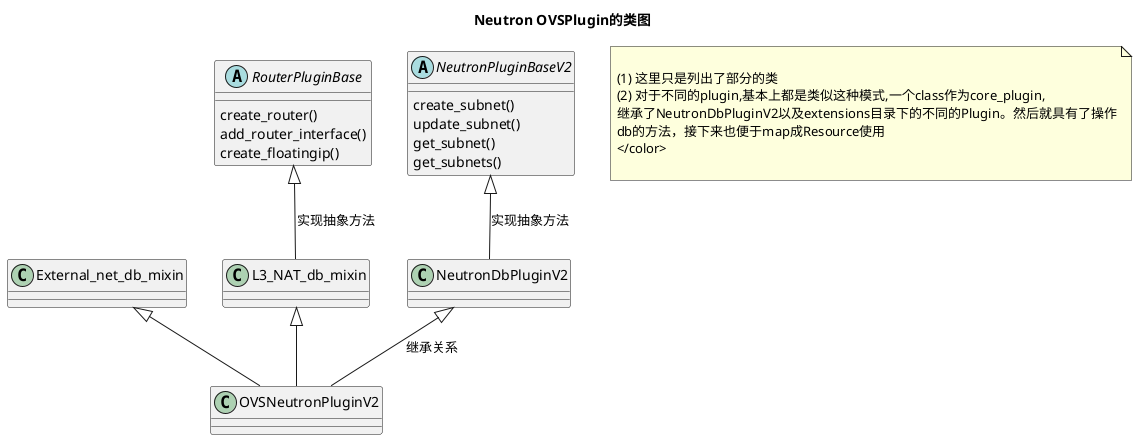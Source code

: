 @startuml

title Neutron OVSPlugin的类图

NeutronDbPluginV2 <|-- OVSNeutronPluginV2 : 继承关系
External_net_db_mixin <|-- OVSNeutronPluginV2
L3_NAT_db_mixin <|-- OVSNeutronPluginV2

NeutronPluginBaseV2 <|-- NeutronDbPluginV2 : 实现抽象方法
RouterPluginBase <|-- L3_NAT_db_mixin : 实现抽象方法

abstract class NeutronPluginBaseV2 {
	create_subnet()
	update_subnet()
	get_subnet()
	get_subnets()
}
abstract class RouterPluginBase {
	create_router()
    add_router_interface()
    create_floatingip()
}



note as Comment
  <color:royalBlue>
  (1) 这里只是列出了部分的类
  (2) 对于不同的plugin,基本上都是类似这种模式,一个class作为core_plugin,
  继承了NeutronDbPluginV2以及extensions目录下的不同的Plugin。然后就具有了操作
  db的方法，接下来也便于map成Resource使用
  </color>

end note

@enduml
